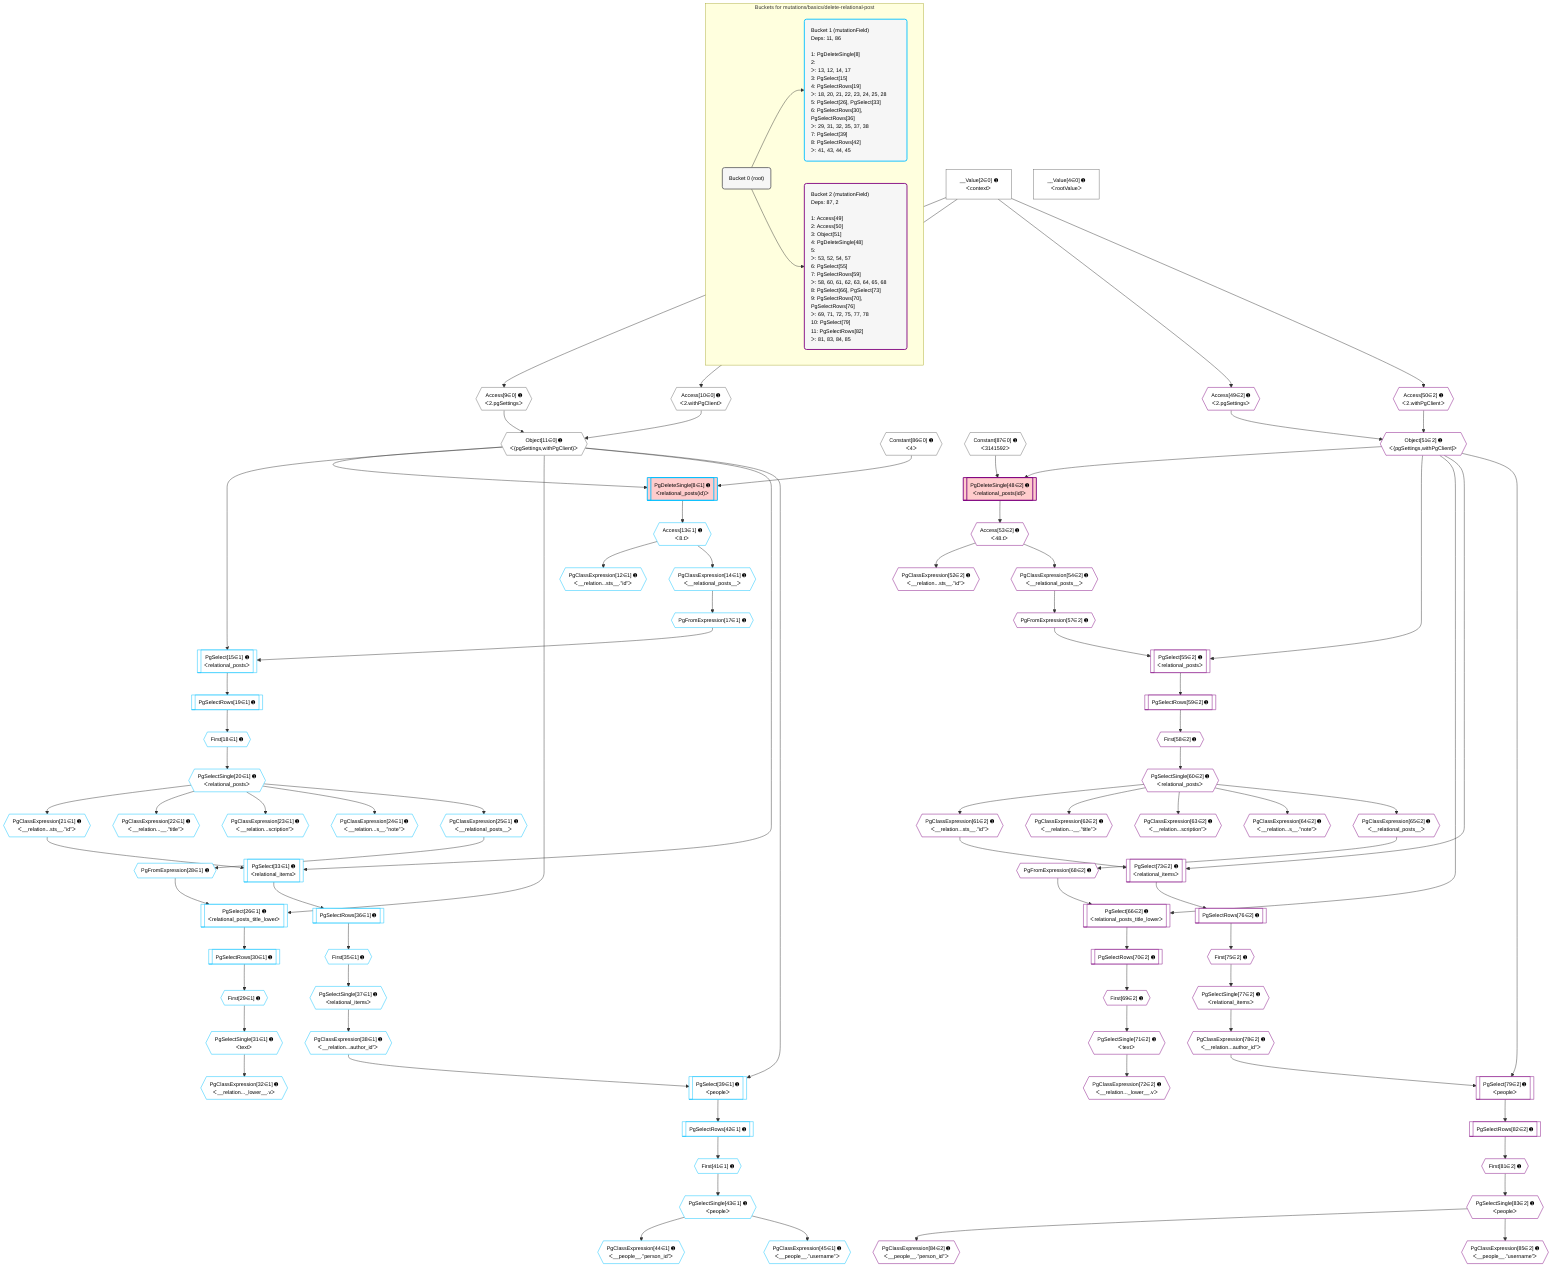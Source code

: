 %%{init: {'themeVariables': { 'fontSize': '12px'}}}%%
graph TD
    classDef path fill:#eee,stroke:#000,color:#000
    classDef plan fill:#fff,stroke-width:1px,color:#000
    classDef itemplan fill:#fff,stroke-width:2px,color:#000
    classDef unbatchedplan fill:#dff,stroke-width:1px,color:#000
    classDef sideeffectplan fill:#fcc,stroke-width:2px,color:#000
    classDef bucket fill:#f6f6f6,color:#000,stroke-width:2px,text-align:left


    %% plan dependencies
    Object11{{"Object[11∈0] ➊<br />ᐸ{pgSettings,withPgClient}ᐳ"}}:::plan
    Access9{{"Access[9∈0] ➊<br />ᐸ2.pgSettingsᐳ"}}:::plan
    Access10{{"Access[10∈0] ➊<br />ᐸ2.withPgClientᐳ"}}:::plan
    Access9 & Access10 --> Object11
    __Value2["__Value[2∈0] ➊<br />ᐸcontextᐳ"]:::plan
    __Value2 --> Access9
    __Value2 --> Access10
    __Value4["__Value[4∈0] ➊<br />ᐸrootValueᐳ"]:::plan
    Constant86{{"Constant[86∈0] ➊<br />ᐸ4ᐳ"}}:::plan
    Constant87{{"Constant[87∈0] ➊<br />ᐸ3141592ᐳ"}}:::plan
    PgDeleteSingle8[["PgDeleteSingle[8∈1] ➊<br />ᐸrelational_posts(id)ᐳ"]]:::sideeffectplan
    Object11 & Constant86 --> PgDeleteSingle8
    PgSelect15[["PgSelect[15∈1] ➊<br />ᐸrelational_postsᐳ"]]:::plan
    PgFromExpression17{{"PgFromExpression[17∈1] ➊"}}:::plan
    Object11 & PgFromExpression17 --> PgSelect15
    PgSelect26[["PgSelect[26∈1] ➊<br />ᐸrelational_posts_title_lowerᐳ"]]:::plan
    PgFromExpression28{{"PgFromExpression[28∈1] ➊"}}:::plan
    Object11 & PgFromExpression28 --> PgSelect26
    PgSelect33[["PgSelect[33∈1] ➊<br />ᐸrelational_itemsᐳ"]]:::plan
    PgClassExpression21{{"PgClassExpression[21∈1] ➊<br />ᐸ__relation...sts__.”id”ᐳ"}}:::plan
    Object11 & PgClassExpression21 --> PgSelect33
    PgSelect39[["PgSelect[39∈1] ➊<br />ᐸpeopleᐳ"]]:::plan
    PgClassExpression38{{"PgClassExpression[38∈1] ➊<br />ᐸ__relation...author_id”ᐳ"}}:::plan
    Object11 & PgClassExpression38 --> PgSelect39
    PgClassExpression12{{"PgClassExpression[12∈1] ➊<br />ᐸ__relation...sts__.”id”ᐳ"}}:::plan
    Access13{{"Access[13∈1] ➊<br />ᐸ8.tᐳ"}}:::plan
    Access13 --> PgClassExpression12
    PgDeleteSingle8 --> Access13
    PgClassExpression14{{"PgClassExpression[14∈1] ➊<br />ᐸ__relational_posts__ᐳ"}}:::plan
    Access13 --> PgClassExpression14
    PgClassExpression14 --> PgFromExpression17
    First18{{"First[18∈1] ➊"}}:::plan
    PgSelectRows19[["PgSelectRows[19∈1] ➊"]]:::plan
    PgSelectRows19 --> First18
    PgSelect15 --> PgSelectRows19
    PgSelectSingle20{{"PgSelectSingle[20∈1] ➊<br />ᐸrelational_postsᐳ"}}:::plan
    First18 --> PgSelectSingle20
    PgSelectSingle20 --> PgClassExpression21
    PgClassExpression22{{"PgClassExpression[22∈1] ➊<br />ᐸ__relation...__.”title”ᐳ"}}:::plan
    PgSelectSingle20 --> PgClassExpression22
    PgClassExpression23{{"PgClassExpression[23∈1] ➊<br />ᐸ__relation...scription”ᐳ"}}:::plan
    PgSelectSingle20 --> PgClassExpression23
    PgClassExpression24{{"PgClassExpression[24∈1] ➊<br />ᐸ__relation...s__.”note”ᐳ"}}:::plan
    PgSelectSingle20 --> PgClassExpression24
    PgClassExpression25{{"PgClassExpression[25∈1] ➊<br />ᐸ__relational_posts__ᐳ"}}:::plan
    PgSelectSingle20 --> PgClassExpression25
    PgClassExpression25 --> PgFromExpression28
    First29{{"First[29∈1] ➊"}}:::plan
    PgSelectRows30[["PgSelectRows[30∈1] ➊"]]:::plan
    PgSelectRows30 --> First29
    PgSelect26 --> PgSelectRows30
    PgSelectSingle31{{"PgSelectSingle[31∈1] ➊<br />ᐸtextᐳ"}}:::plan
    First29 --> PgSelectSingle31
    PgClassExpression32{{"PgClassExpression[32∈1] ➊<br />ᐸ__relation..._lower__.vᐳ"}}:::plan
    PgSelectSingle31 --> PgClassExpression32
    First35{{"First[35∈1] ➊"}}:::plan
    PgSelectRows36[["PgSelectRows[36∈1] ➊"]]:::plan
    PgSelectRows36 --> First35
    PgSelect33 --> PgSelectRows36
    PgSelectSingle37{{"PgSelectSingle[37∈1] ➊<br />ᐸrelational_itemsᐳ"}}:::plan
    First35 --> PgSelectSingle37
    PgSelectSingle37 --> PgClassExpression38
    First41{{"First[41∈1] ➊"}}:::plan
    PgSelectRows42[["PgSelectRows[42∈1] ➊"]]:::plan
    PgSelectRows42 --> First41
    PgSelect39 --> PgSelectRows42
    PgSelectSingle43{{"PgSelectSingle[43∈1] ➊<br />ᐸpeopleᐳ"}}:::plan
    First41 --> PgSelectSingle43
    PgClassExpression44{{"PgClassExpression[44∈1] ➊<br />ᐸ__people__.”person_id”ᐳ"}}:::plan
    PgSelectSingle43 --> PgClassExpression44
    PgClassExpression45{{"PgClassExpression[45∈1] ➊<br />ᐸ__people__.”username”ᐳ"}}:::plan
    PgSelectSingle43 --> PgClassExpression45
    PgDeleteSingle48[["PgDeleteSingle[48∈2] ➊<br />ᐸrelational_posts(id)ᐳ"]]:::sideeffectplan
    Object51{{"Object[51∈2] ➊<br />ᐸ{pgSettings,withPgClient}ᐳ"}}:::plan
    Object51 & Constant87 --> PgDeleteSingle48
    Access49{{"Access[49∈2] ➊<br />ᐸ2.pgSettingsᐳ"}}:::plan
    Access50{{"Access[50∈2] ➊<br />ᐸ2.withPgClientᐳ"}}:::plan
    Access49 & Access50 --> Object51
    PgSelect55[["PgSelect[55∈2] ➊<br />ᐸrelational_postsᐳ"]]:::plan
    PgFromExpression57{{"PgFromExpression[57∈2] ➊"}}:::plan
    Object51 & PgFromExpression57 --> PgSelect55
    PgSelect66[["PgSelect[66∈2] ➊<br />ᐸrelational_posts_title_lowerᐳ"]]:::plan
    PgFromExpression68{{"PgFromExpression[68∈2] ➊"}}:::plan
    Object51 & PgFromExpression68 --> PgSelect66
    PgSelect73[["PgSelect[73∈2] ➊<br />ᐸrelational_itemsᐳ"]]:::plan
    PgClassExpression61{{"PgClassExpression[61∈2] ➊<br />ᐸ__relation...sts__.”id”ᐳ"}}:::plan
    Object51 & PgClassExpression61 --> PgSelect73
    PgSelect79[["PgSelect[79∈2] ➊<br />ᐸpeopleᐳ"]]:::plan
    PgClassExpression78{{"PgClassExpression[78∈2] ➊<br />ᐸ__relation...author_id”ᐳ"}}:::plan
    Object51 & PgClassExpression78 --> PgSelect79
    __Value2 --> Access49
    __Value2 --> Access50
    PgClassExpression52{{"PgClassExpression[52∈2] ➊<br />ᐸ__relation...sts__.”id”ᐳ"}}:::plan
    Access53{{"Access[53∈2] ➊<br />ᐸ48.tᐳ"}}:::plan
    Access53 --> PgClassExpression52
    PgDeleteSingle48 --> Access53
    PgClassExpression54{{"PgClassExpression[54∈2] ➊<br />ᐸ__relational_posts__ᐳ"}}:::plan
    Access53 --> PgClassExpression54
    PgClassExpression54 --> PgFromExpression57
    First58{{"First[58∈2] ➊"}}:::plan
    PgSelectRows59[["PgSelectRows[59∈2] ➊"]]:::plan
    PgSelectRows59 --> First58
    PgSelect55 --> PgSelectRows59
    PgSelectSingle60{{"PgSelectSingle[60∈2] ➊<br />ᐸrelational_postsᐳ"}}:::plan
    First58 --> PgSelectSingle60
    PgSelectSingle60 --> PgClassExpression61
    PgClassExpression62{{"PgClassExpression[62∈2] ➊<br />ᐸ__relation...__.”title”ᐳ"}}:::plan
    PgSelectSingle60 --> PgClassExpression62
    PgClassExpression63{{"PgClassExpression[63∈2] ➊<br />ᐸ__relation...scription”ᐳ"}}:::plan
    PgSelectSingle60 --> PgClassExpression63
    PgClassExpression64{{"PgClassExpression[64∈2] ➊<br />ᐸ__relation...s__.”note”ᐳ"}}:::plan
    PgSelectSingle60 --> PgClassExpression64
    PgClassExpression65{{"PgClassExpression[65∈2] ➊<br />ᐸ__relational_posts__ᐳ"}}:::plan
    PgSelectSingle60 --> PgClassExpression65
    PgClassExpression65 --> PgFromExpression68
    First69{{"First[69∈2] ➊"}}:::plan
    PgSelectRows70[["PgSelectRows[70∈2] ➊"]]:::plan
    PgSelectRows70 --> First69
    PgSelect66 --> PgSelectRows70
    PgSelectSingle71{{"PgSelectSingle[71∈2] ➊<br />ᐸtextᐳ"}}:::plan
    First69 --> PgSelectSingle71
    PgClassExpression72{{"PgClassExpression[72∈2] ➊<br />ᐸ__relation..._lower__.vᐳ"}}:::plan
    PgSelectSingle71 --> PgClassExpression72
    First75{{"First[75∈2] ➊"}}:::plan
    PgSelectRows76[["PgSelectRows[76∈2] ➊"]]:::plan
    PgSelectRows76 --> First75
    PgSelect73 --> PgSelectRows76
    PgSelectSingle77{{"PgSelectSingle[77∈2] ➊<br />ᐸrelational_itemsᐳ"}}:::plan
    First75 --> PgSelectSingle77
    PgSelectSingle77 --> PgClassExpression78
    First81{{"First[81∈2] ➊"}}:::plan
    PgSelectRows82[["PgSelectRows[82∈2] ➊"]]:::plan
    PgSelectRows82 --> First81
    PgSelect79 --> PgSelectRows82
    PgSelectSingle83{{"PgSelectSingle[83∈2] ➊<br />ᐸpeopleᐳ"}}:::plan
    First81 --> PgSelectSingle83
    PgClassExpression84{{"PgClassExpression[84∈2] ➊<br />ᐸ__people__.”person_id”ᐳ"}}:::plan
    PgSelectSingle83 --> PgClassExpression84
    PgClassExpression85{{"PgClassExpression[85∈2] ➊<br />ᐸ__people__.”username”ᐳ"}}:::plan
    PgSelectSingle83 --> PgClassExpression85

    %% define steps

    subgraph "Buckets for mutations/basics/delete-relational-post"
    Bucket0("Bucket 0 (root)"):::bucket
    classDef bucket0 stroke:#696969
    class Bucket0,__Value2,__Value4,Access9,Access10,Object11,Constant86,Constant87 bucket0
    Bucket1("Bucket 1 (mutationField)<br />Deps: 11, 86<br /><br />1: PgDeleteSingle[8]<br />2: <br />ᐳ: 13, 12, 14, 17<br />3: PgSelect[15]<br />4: PgSelectRows[19]<br />ᐳ: 18, 20, 21, 22, 23, 24, 25, 28<br />5: PgSelect[26], PgSelect[33]<br />6: PgSelectRows[30], PgSelectRows[36]<br />ᐳ: 29, 31, 32, 35, 37, 38<br />7: PgSelect[39]<br />8: PgSelectRows[42]<br />ᐳ: 41, 43, 44, 45"):::bucket
    classDef bucket1 stroke:#00bfff
    class Bucket1,PgDeleteSingle8,PgClassExpression12,Access13,PgClassExpression14,PgSelect15,PgFromExpression17,First18,PgSelectRows19,PgSelectSingle20,PgClassExpression21,PgClassExpression22,PgClassExpression23,PgClassExpression24,PgClassExpression25,PgSelect26,PgFromExpression28,First29,PgSelectRows30,PgSelectSingle31,PgClassExpression32,PgSelect33,First35,PgSelectRows36,PgSelectSingle37,PgClassExpression38,PgSelect39,First41,PgSelectRows42,PgSelectSingle43,PgClassExpression44,PgClassExpression45 bucket1
    Bucket2("Bucket 2 (mutationField)<br />Deps: 87, 2<br /><br />1: Access[49]<br />2: Access[50]<br />3: Object[51]<br />4: PgDeleteSingle[48]<br />5: <br />ᐳ: 53, 52, 54, 57<br />6: PgSelect[55]<br />7: PgSelectRows[59]<br />ᐳ: 58, 60, 61, 62, 63, 64, 65, 68<br />8: PgSelect[66], PgSelect[73]<br />9: PgSelectRows[70], PgSelectRows[76]<br />ᐳ: 69, 71, 72, 75, 77, 78<br />10: PgSelect[79]<br />11: PgSelectRows[82]<br />ᐳ: 81, 83, 84, 85"):::bucket
    classDef bucket2 stroke:#7f007f
    class Bucket2,PgDeleteSingle48,Access49,Access50,Object51,PgClassExpression52,Access53,PgClassExpression54,PgSelect55,PgFromExpression57,First58,PgSelectRows59,PgSelectSingle60,PgClassExpression61,PgClassExpression62,PgClassExpression63,PgClassExpression64,PgClassExpression65,PgSelect66,PgFromExpression68,First69,PgSelectRows70,PgSelectSingle71,PgClassExpression72,PgSelect73,First75,PgSelectRows76,PgSelectSingle77,PgClassExpression78,PgSelect79,First81,PgSelectRows82,PgSelectSingle83,PgClassExpression84,PgClassExpression85 bucket2
    Bucket0 --> Bucket1 & Bucket2
    end